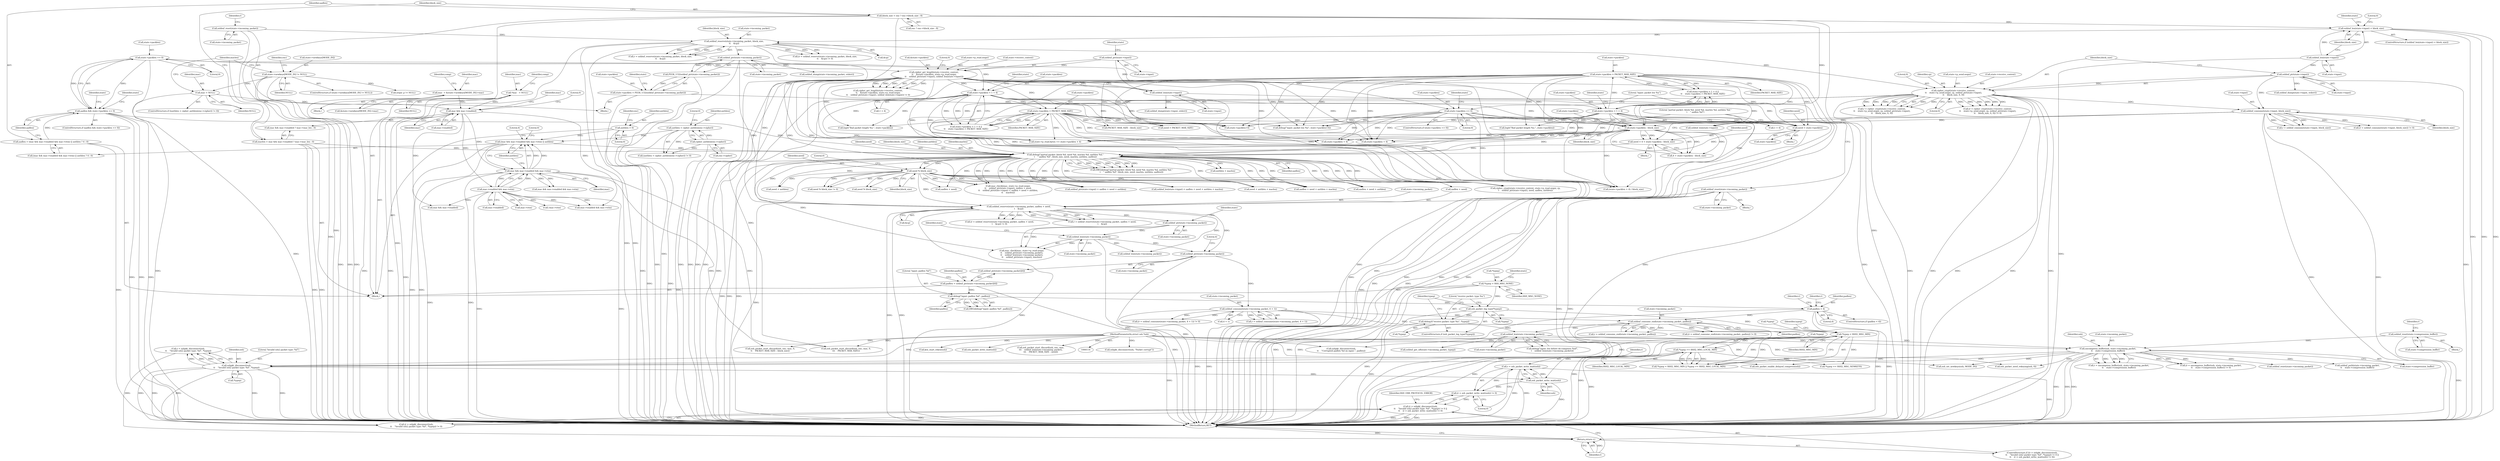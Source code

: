 digraph "0_mindrot_28652bca29046f62c7045e933e6b931de1d16737_0@API" {
"1000934" [label="(Call,r = ssh_packet_write_wait(ssh))"];
"1000936" [label="(Call,ssh_packet_write_wait(ssh))"];
"1000927" [label="(Call,sshpkt_disconnect(ssh,\n\t\t    \"Invalid ssh2 packet type: %d\", *typep))"];
"1000858" [label="(Call,uncompress_buffer(ssh, state->incoming_packet,\n\t\t    state->compression_buffer))"];
"1000115" [label="(MethodParameterIn,struct ssh *ssh)"];
"1000839" [label="(Call,sshbuf_len(state->incoming_packet))"];
"1000829" [label="(Call,sshbuf_consume_end(state->incoming_packet, padlen))"];
"1000818" [label="(Call,sshbuf_consume(state->incoming_packet, 4 + 1))"];
"1000779" [label="(Call,sshbuf_ptr(state->incoming_packet))"];
"1000578" [label="(Call,sshbuf_reserve(state->incoming_packet, aadlen + need,\n\t    &cp))"];
"1000386" [label="(Call,sshbuf_ptr(state->incoming_packet))"];
"1000349" [label="(Call,sshbuf_reserve(state->incoming_packet, block_size,\n\t\t    &cp))"];
"1000341" [label="(Call,sshbuf_reset(state->incoming_packet))"];
"1000333" [label="(Call,sshbuf_len(state->input) < block_size)"];
"1000334" [label="(Call,sshbuf_len(state->input))"];
"1000224" [label="(Call,block_size = enc ? enc->block_size : 8)"];
"1000320" [label="(Call,sshbuf_reset(state->incoming_packet))"];
"1000472" [label="(Call,debug(\"partial packet: block %d, need %d, maclen %d, authlen %d,\"\n\t    \" aadlen %d\", block_size, need, maclen, authlen, aadlen))"];
"1000437" [label="(Call,sshbuf_consume(state->input, block_size))"];
"1000372" [label="(Call,sshbuf_ptr(state->input))"];
"1000362" [label="(Call,cipher_crypt(state->receive_context,\n\t\t    state->p_send.seqnr, cp, sshbuf_ptr(state->input),\n\t\t    block_size, 0, 0))"];
"1000466" [label="(Call,state->packlen - block_size)"];
"1000259" [label="(Call,cipher_get_length(state->receive_context,\n\t\t    &state->packlen, state->p_read.seqnr,\n\t\t    sshbuf_ptr(state->input), sshbuf_len(state->input)))"];
"1000251" [label="(Call,state->packlen == 0)"];
"1000272" [label="(Call,sshbuf_ptr(state->input))"];
"1000276" [label="(Call,sshbuf_len(state->input))"];
"1000285" [label="(Call,state->packlen < 1 + 4)"];
"1000292" [label="(Call,state->packlen > PACKET_MAX_SIZE)"];
"1000392" [label="(Call,state->packlen < 1 + 4)"];
"1000381" [label="(Call,state->packlen = PEEK_U32(sshbuf_ptr(state->incoming_packet)))"];
"1000385" [label="(Call,PEEK_U32(sshbuf_ptr(state->incoming_packet)))"];
"1000399" [label="(Call,state->packlen > PACKET_MAX_SIZE)"];
"1000326" [label="(Call,state->packlen == 0)"];
"1000462" [label="(Call,need = 4 + state->packlen - block_size)"];
"1000455" [label="(Call,need = state->packlen)"];
"1000212" [label="(Call,maclen = mac && mac->enabled ? mac->mac_len : 0)"];
"1000235" [label="(Call,(mac && mac->enabled && mac->etm) || authlen)"];
"1000236" [label="(Call,mac && mac->enabled && mac->etm)"];
"1000215" [label="(Call,mac && mac->enabled)"];
"1000209" [label="(Call,mac = NULL)"];
"1000162" [label="(Call,state->newkeys[MODE_IN] != NULL)"];
"1000143" [label="(Call,*mac   = NULL)"];
"1000180" [label="(Call,mac  = &state->newkeys[MODE_IN]->mac)"];
"1000238" [label="(Call,mac->enabled && mac->etm)"];
"1000202" [label="(Call,authlen = cipher_authlen(enc->cipher))"];
"1000204" [label="(Call,cipher_authlen(enc->cipher))"];
"1000134" [label="(Call,authlen = 0)"];
"1000249" [label="(Call,aadlen && state->packlen == 0)"];
"1000232" [label="(Call,aadlen = (mac && mac->enabled && mac->etm) || authlen ? 4 : 0)"];
"1000481" [label="(Call,need % block_size)"];
"1000654" [label="(Call,sshbuf_len(state->incoming_packet))"];
"1000650" [label="(Call,sshbuf_ptr(state->incoming_packet))"];
"1000789" [label="(Call,padlen < 4)"];
"1000785" [label="(Call,debug(\"input: padlen %d\", padlen))"];
"1000776" [label="(Call,padlen = sshbuf_ptr(state->incoming_packet)[4])"];
"1000850" [label="(Call,sshbuf_reset(state->compression_buffer))"];
"1000917" [label="(Call,*typep >= SSH2_MSG_LOCAL_MIN)"];
"1000913" [label="(Call,*typep < SSH2_MSG_MIN)"];
"1000904" [label="(Call,ssh_packet_log_type(*typep))"];
"1000151" [label="(Call,*typep = SSH_MSG_NONE)"];
"1000907" [label="(Call,debug3(\"receive packet: type %u\", *typep))"];
"1000933" [label="(Call,(r = ssh_packet_write_wait(ssh)) != 0)"];
"1000923" [label="(Call,(r = sshpkt_disconnect(ssh,\n\t\t    \"Invalid ssh2 packet type: %d\", *typep)) != 0 ||\n\t\t    (r = ssh_packet_write_wait(ssh)) != 0)"];
"1000939" [label="(Return,return r;)"];
"1000830" [label="(Call,state->incoming_packet)"];
"1000334" [label="(Call,sshbuf_len(state->input))"];
"1000441" [label="(Identifier,block_size)"];
"1000923" [label="(Call,(r = sshpkt_disconnect(ssh,\n\t\t    \"Invalid ssh2 packet type: %d\", *typep)) != 0 ||\n\t\t    (r = ssh_packet_write_wait(ssh)) != 0)"];
"1000457" [label="(Call,state->packlen)"];
"1000904" [label="(Call,ssh_packet_log_type(*typep))"];
"1000660" [label="(Identifier,state)"];
"1000913" [label="(Call,*typep < SSH2_MSG_MIN)"];
"1000481" [label="(Call,need % block_size)"];
"1000858" [label="(Call,uncompress_buffer(ssh, state->incoming_packet,\n\t\t    state->compression_buffer))"];
"1000211" [label="(Identifier,NULL)"];
"1000246" [label="(Literal,4)"];
"1000336" [label="(Identifier,state)"];
"1000251" [label="(Call,state->packlen == 0)"];
"1000484" [label="(Literal,0)"];
"1000454" [label="(Block,)"];
"1000856" [label="(Call,r = uncompress_buffer(ssh, state->incoming_packet,\n\t\t    state->compression_buffer))"];
"1000585" [label="(Call,&cp)"];
"1000293" [label="(Call,state->packlen)"];
"1000202" [label="(Call,authlen = cipher_authlen(enc->cipher))"];
"1000466" [label="(Call,state->packlen - block_size)"];
"1000325" [label="(ControlStructure,if (state->packlen == 0))"];
"1000216" [label="(Identifier,mac)"];
"1000208" [label="(Literal,0)"];
"1000298" [label="(Call,sshbuf_dump(state->input, stderr))"];
"1000392" [label="(Call,state->packlen < 1 + 4)"];
"1000837" [label="(Call,debug(\"input: len before de-compress %zd\",\n\t    sshbuf_len(state->incoming_packet)))"];
"1000939" [label="(Return,return r;)"];
"1000333" [label="(Call,sshbuf_len(state->input) < block_size)"];
"1000578" [label="(Call,sshbuf_reserve(state->incoming_packet, aadlen + need,\n\t    &cp))"];
"1000224" [label="(Call,block_size = enc ? enc->block_size : 8)"];
"1000263" [label="(Call,&state->packlen)"];
"1000201" [label="(Call,(authlen = cipher_authlen(enc->cipher)) != 0)"];
"1000970" [label="(Call,ssh_packet_enable_delayed_compress(ssh))"];
"1000435" [label="(Call,r = sshbuf_consume(state->input, block_size))"];
"1000427" [label="(Call,ssh_packet_start_discard(ssh, enc, mac, 0,\n\t\t\t    PACKET_MAX_SIZE))"];
"1000134" [label="(Call,authlen = 0)"];
"1000210" [label="(Identifier,mac)"];
"1000758" [label="(Call,(state->packlen + 4) / block_size)"];
"1000296" [label="(Identifier,PACKET_MAX_SIZE)"];
"1000371" [label="(Identifier,cp)"];
"1000934" [label="(Call,r = ssh_packet_write_wait(ssh))"];
"1000289" [label="(Call,1 + 4)"];
"1000346" [label="(Call,(r = sshbuf_reserve(state->incoming_packet, block_size,\n\t\t    &cp)) != 0)"];
"1000378" [label="(Literal,0)"];
"1000582" [label="(Call,aadlen + need)"];
"1000284" [label="(Call,state->packlen < 1 + 4 ||\n\t\t    state->packlen > PACKET_MAX_SIZE)"];
"1000797" [label="(Identifier,r)"];
"1001011" [label="(MethodReturn,RET)"];
"1000992" [label="(Call,ssh_packet_need_rekeying(ssh, 0))"];
"1000575" [label="(Call,(r = sshbuf_reserve(state->incoming_packet, aadlen + need,\n\t    &cp)) != 0)"];
"1000209" [label="(Call,mac = NULL)"];
"1000786" [label="(Literal,\"input: padlen %d\")"];
"1000776" [label="(Call,padlen = sshbuf_ptr(state->incoming_packet)[4])"];
"1000332" [label="(ControlStructure,if (sshbuf_len(state->input) < block_size))"];
"1000272" [label="(Call,sshbuf_ptr(state->input))"];
"1000551" [label="(Call,aadlen + need)"];
"1000777" [label="(Identifier,padlen)"];
"1000393" [label="(Call,state->packlen)"];
"1000225" [label="(Identifier,block_size)"];
"1000840" [label="(Call,state->incoming_packet)"];
"1000285" [label="(Call,state->packlen < 1 + 4)"];
"1000331" [label="(Block,)"];
"1000936" [label="(Call,ssh_packet_write_wait(ssh))"];
"1000342" [label="(Call,state->incoming_packet)"];
"1000343" [label="(Identifier,state)"];
"1000483" [label="(Identifier,block_size)"];
"1000338" [label="(Identifier,block_size)"];
"1000250" [label="(Identifier,aadlen)"];
"1000787" [label="(Identifier,padlen)"];
"1000948" [label="(Call,*typep == SSH2_MSG_NEWKEYS)"];
"1000643" [label="(Call,mac_check(mac, state->p_read.seqnr,\n\t\t    sshbuf_ptr(state->incoming_packet),\n\t\t    sshbuf_len(state->incoming_packet),\n\t\t    sshbuf_ptr(state->input), maclen))"];
"1000148" [label="(Identifier,comp)"];
"1000791" [label="(Literal,4)"];
"1000855" [label="(Call,(r = uncompress_buffer(ssh, state->incoming_packet,\n\t\t    state->compression_buffer)) != 0)"];
"1000154" [label="(Identifier,SSH_MSG_NONE)"];
"1000912" [label="(Call,*typep < SSH2_MSG_MIN || *typep >= SSH2_MSG_LOCAL_MIN)"];
"1000151" [label="(Call,*typep = SSH_MSG_NONE)"];
"1000788" [label="(ControlStructure,if (padlen < 4))"];
"1000118" [label="(Block,)"];
"1000925" [label="(Call,r = sshpkt_disconnect(ssh,\n\t\t    \"Invalid ssh2 packet type: %d\", *typep))"];
"1000790" [label="(Identifier,padlen)"];
"1000784" [label="(Call,DBG(debug(\"input: padlen %d\", padlen)))"];
"1000851" [label="(Call,state->compression_buffer)"];
"1000559" [label="(Call,aadlen + need + authlen)"];
"1000381" [label="(Call,state->packlen = PEEK_U32(sshbuf_ptr(state->incoming_packet)))"];
"1000169" [label="(Block,)"];
"1000294" [label="(Identifier,state)"];
"1000387" [label="(Call,state->incoming_packet)"];
"1000477" [label="(Identifier,authlen)"];
"1000235" [label="(Call,(mac && mac->enabled && mac->etm) || authlen)"];
"1000212" [label="(Call,maclen = mac && mac->enabled ? mac->mac_len : 0)"];
"1000554" [label="(Call,sshbuf_ptr(state->input) + aadlen + need + authlen)"];
"1000467" [label="(Call,state->packlen)"];
"1000928" [label="(Identifier,ssh)"];
"1000366" [label="(Call,state->p_send.seqnr)"];
"1000394" [label="(Identifier,state)"];
"1000401" [label="(Identifier,state)"];
"1000312" [label="(Call,sshpkt_disconnect(ssh, \"Packet corrupt\"))"];
"1000827" [label="(Call,r = sshbuf_consume_end(state->incoming_packet, padlen))"];
"1000115" [label="(MethodParameterIn,struct ssh *ssh)"];
"1000276" [label="(Call,sshbuf_len(state->input))"];
"1000480" [label="(Call,need % block_size != 0)"];
"1000818" [label="(Call,sshbuf_consume(state->incoming_packet, 4 + 1))"];
"1000226" [label="(Call,enc ? enc->block_size : 8)"];
"1000280" [label="(Literal,0)"];
"1000471" [label="(Call,DBG(debug(\"partial packet: block %d, need %d, maclen %d, authlen %d,\"\n\t    \" aadlen %d\", block_size, need, maclen, authlen, aadlen)))"];
"1000778" [label="(Call,sshbuf_ptr(state->incoming_packet)[4])"];
"1000499" [label="(Call,PACKET_MAX_SIZE - block_size)"];
"1000382" [label="(Call,state->packlen)"];
"1000354" [label="(Call,&cp)"];
"1000528" [label="(Call,mac->enabled && mac->etm)"];
"1000248" [label="(ControlStructure,if (aadlen && state->packlen == 0))"];
"1000136" [label="(Literal,0)"];
"1000839" [label="(Call,sshbuf_len(state->incoming_packet))"];
"1000376" [label="(Identifier,block_size)"];
"1000472" [label="(Call,debug(\"partial packet: block %d, need %d, maclen %d, authlen %d,\"\n\t    \" aadlen %d\", block_size, need, maclen, authlen, aadlen))"];
"1000416" [label="(Call,sshbuf_dump(state->incoming_packet, stderr))"];
"1000868" [label="(Call,sshbuf_reset(state->incoming_packet))"];
"1000259" [label="(Call,cipher_get_length(state->receive_context,\n\t\t    &state->packlen, state->p_read.seqnr,\n\t\t    sshbuf_ptr(state->input), sshbuf_len(state->input)))"];
"1000673" [label="(Call,need > PACKET_MAX_SIZE)"];
"1000205" [label="(Call,enc->cipher)"];
"1000942" [label="(Identifier,SSH_ERR_PROTOCOL_ERROR)"];
"1000850" [label="(Call,sshbuf_reset(state->compression_buffer))"];
"1000476" [label="(Identifier,maclen)"];
"1000445" [label="(Call,debug(\"input: packet len %u\", state->packlen+4))"];
"1000353" [label="(Identifier,block_size)"];
"1000214" [label="(Call,mac && mac->enabled ? mac->mac_len : 0)"];
"1000464" [label="(Call,4 + state->packlen - block_size)"];
"1000335" [label="(Call,state->input)"];
"1000385" [label="(Call,PEEK_U32(sshbuf_ptr(state->incoming_packet)))"];
"1000350" [label="(Call,state->incoming_packet)"];
"1000826" [label="(Call,(r = sshbuf_consume_end(state->incoming_packet, padlen)) != 0)"];
"1000267" [label="(Call,state->p_read.seqnr)"];
"1000255" [label="(Literal,0)"];
"1000217" [label="(Call,mac->enabled)"];
"1000232" [label="(Call,aadlen = (mac && mac->enabled && mac->etm) || authlen ? 4 : 0)"];
"1000512" [label="(Call,authlen + maclen)"];
"1000494" [label="(Call,ssh_packet_start_discard(ssh, enc, mac, 0,\n\t\t    PACKET_MAX_SIZE - block_size))"];
"1001003" [label="(Call,kex_start_rekex(ssh))"];
"1000473" [label="(Literal,\"partial packet: block %d, need %d, maclen %d, authlen %d,\"\n\t    \" aadlen %d\")"];
"1000463" [label="(Identifier,need)"];
"1000526" [label="(Call,mac && mac->enabled && mac->etm)"];
"1000656" [label="(Identifier,state)"];
"1000918" [label="(Call,*typep)"];
"1000816" [label="(Call,r = sshbuf_consume(state->incoming_packet, 4 + 1))"];
"1000683" [label="(Call,sshbuf_len(state->incoming_packet))"];
"1000286" [label="(Call,state->packlen)"];
"1000905" [label="(Call,*typep)"];
"1000320" [label="(Call,sshbuf_reset(state->incoming_packet))"];
"1000876" [label="(Call,sshbuf_putb(state->incoming_packet,\n\t\t    state->compression_buffer))"];
"1000860" [label="(Call,state->incoming_packet)"];
"1000815" [label="(Call,(r = sshbuf_consume(state->incoming_packet, 4 + 1)) != 0)"];
"1000162" [label="(Call,state->newkeys[MODE_IN] != NULL)"];
"1000935" [label="(Identifier,r)"];
"1000759" [label="(Call,state->packlen + 4)"];
"1000328" [label="(Identifier,state)"];
"1000363" [label="(Call,state->receive_context)"];
"1000504" [label="(Call,sshbuf_len(state->input))"];
"1000273" [label="(Call,state->input)"];
"1000938" [label="(Literal,0)"];
"1000434" [label="(Call,(r = sshbuf_consume(state->input, block_size)) != 0)"];
"1000326" [label="(Call,state->packlen == 0)"];
"1000171" [label="(Identifier,enc)"];
"1000540" [label="(Call,mac_check(mac, state->p_read.seqnr,\n\t\t    sshbuf_ptr(state->input), aadlen + need,\n\t\t    sshbuf_ptr(state->input) + aadlen + need + authlen,\n\t\t    maclen))"];
"1000576" [label="(Call,r = sshbuf_reserve(state->incoming_packet, aadlen + need,\n\t    &cp))"];
"1000247" [label="(Literal,0)"];
"1000144" [label="(Identifier,mac)"];
"1000303" [label="(Call,logit(\"Bad packet length %u.\", state->packlen))"];
"1000237" [label="(Identifier,mac)"];
"1000446" [label="(Literal,\"input: packet len %u\")"];
"1000503" [label="(Call,sshbuf_len(state->input) < aadlen + need + authlen + maclen)"];
"1000292" [label="(Call,state->packlen > PACKET_MAX_SIZE)"];
"1000260" [label="(Call,state->receive_context)"];
"1000930" [label="(Call,*typep)"];
"1000907" [label="(Call,debug3(\"receive packet: type %u\", *typep))"];
"1000215" [label="(Call,mac && mac->enabled)"];
"1000252" [label="(Call,state->packlen)"];
"1000242" [label="(Call,mac->etm)"];
"1000470" [label="(Identifier,block_size)"];
"1000456" [label="(Identifier,need)"];
"1000168" [label="(Identifier,NULL)"];
"1000937" [label="(Identifier,ssh)"];
"1000475" [label="(Identifier,need)"];
"1000340" [label="(Literal,0)"];
"1000474" [label="(Identifier,block_size)"];
"1000373" [label="(Call,state->input)"];
"1000277" [label="(Call,state->input)"];
"1000191" [label="(Identifier,comp)"];
"1000372" [label="(Call,sshbuf_ptr(state->input))"];
"1000327" [label="(Call,state->packlen)"];
"1000817" [label="(Identifier,r)"];
"1000152" [label="(Call,*typep)"];
"1000628" [label="(Call,mac && mac->enabled)"];
"1000929" [label="(Literal,\"Invalid ssh2 packet type: %d\")"];
"1000348" [label="(Identifier,r)"];
"1000822" [label="(Call,4 + 1)"];
"1000654" [label="(Call,sshbuf_len(state->incoming_packet))"];
"1000833" [label="(Identifier,padlen)"];
"1000765" [label="(Call,state->p_read.bytes += state->packlen + 4)"];
"1000650" [label="(Call,sshbuf_ptr(state->incoming_packet))"];
"1000377" [label="(Literal,0)"];
"1000396" [label="(Call,1 + 4)"];
"1000561" [label="(Call,need + authlen)"];
"1000360" [label="(Call,r = cipher_crypt(state->receive_context,\n\t\t    state->p_send.seqnr, cp, sshbuf_ptr(state->input),\n\t\t    block_size, 0, 0))"];
"1000239" [label="(Call,mac->enabled)"];
"1000140" [label="(Identifier,enc)"];
"1000651" [label="(Call,state->incoming_packet)"];
"1000221" [label="(Identifier,mac)"];
"1000347" [label="(Call,r = sshbuf_reserve(state->incoming_packet, block_size,\n\t\t    &cp))"];
"1000145" [label="(Identifier,NULL)"];
"1000914" [label="(Call,*typep)"];
"1000362" [label="(Call,cipher_crypt(state->receive_context,\n\t\t    state->p_send.seqnr, cp, sshbuf_ptr(state->input),\n\t\t    block_size, 0, 0))"];
"1000403" [label="(Identifier,PACKET_MAX_SIZE)"];
"1000859" [label="(Identifier,ssh)"];
"1000341" [label="(Call,sshbuf_reset(state->incoming_packet))"];
"1000386" [label="(Call,sshbuf_ptr(state->incoming_packet))"];
"1000213" [label="(Identifier,maclen)"];
"1000321" [label="(Call,state->incoming_packet)"];
"1000924" [label="(Call,(r = sshpkt_disconnect(ssh,\n\t\t    \"Invalid ssh2 packet type: %d\", *typep)) != 0)"];
"1000478" [label="(Identifier,aadlen)"];
"1000933" [label="(Call,(r = ssh_packet_write_wait(ssh)) != 0)"];
"1000438" [label="(Call,state->input)"];
"1000359" [label="(Call,(r = cipher_crypt(state->receive_context,\n\t\t    state->p_send.seqnr, cp, sshbuf_ptr(state->input),\n\t\t    block_size, 0, 0)) != 0)"];
"1000200" [label="(ControlStructure,if ((authlen = cipher_authlen(enc->cipher)) != 0))"];
"1000161" [label="(ControlStructure,if (state->newkeys[MODE_IN] != NULL))"];
"1000510" [label="(Call,need + authlen + maclen)"];
"1000482" [label="(Identifier,need)"];
"1000163" [label="(Call,state->newkeys[MODE_IN])"];
"1000789" [label="(Call,padlen < 4)"];
"1000849" [label="(Block,)"];
"1000245" [label="(Identifier,authlen)"];
"1000447" [label="(Call,state->packlen+4)"];
"1000455" [label="(Call,need = state->packlen)"];
"1000863" [label="(Call,state->compression_buffer)"];
"1000636" [label="(Call,!mac->etm)"];
"1000204" [label="(Call,cipher_authlen(enc->cipher))"];
"1000915" [label="(Identifier,typep)"];
"1000349" [label="(Call,sshbuf_reserve(state->incoming_packet, block_size,\n\t\t    &cp))"];
"1000408" [label="(Call,sshbuf_dump(state->input, stderr))"];
"1000919" [label="(Identifier,typep)"];
"1000916" [label="(Identifier,SSH2_MSG_MIN)"];
"1000462" [label="(Call,need = 4 + state->packlen - block_size)"];
"1000400" [label="(Call,state->packlen)"];
"1000203" [label="(Identifier,authlen)"];
"1000437" [label="(Call,sshbuf_consume(state->input, block_size))"];
"1000829" [label="(Call,sshbuf_consume_end(state->incoming_packet, padlen))"];
"1000258" [label="(Call,cipher_get_length(state->receive_context,\n\t\t    &state->packlen, state->p_read.seqnr,\n\t\t    sshbuf_ptr(state->input), sshbuf_len(state->input)) != 0)"];
"1000712" [label="(Call,seqnr_p != NULL)"];
"1000940" [label="(Identifier,r)"];
"1000780" [label="(Call,state->incoming_packet)"];
"1000461" [label="(Block,)"];
"1000143" [label="(Call,*mac   = NULL)"];
"1000798" [label="(Call,sshpkt_disconnect(ssh,\n\t\t    \"Corrupted padlen %d on input.\", padlen))"];
"1000256" [label="(Block,)"];
"1000399" [label="(Call,state->packlen > PACKET_MAX_SIZE)"];
"1000180" [label="(Call,mac  = &state->newkeys[MODE_IN]->mac)"];
"1000917" [label="(Call,*typep >= SSH2_MSG_LOCAL_MIN)"];
"1000157" [label="(Identifier,state)"];
"1000785" [label="(Call,debug(\"input: padlen %d\", padlen))"];
"1000593" [label="(Call,cipher_crypt(state->receive_context, state->p_read.seqnr, cp,\n\t    sshbuf_ptr(state->input), need, aadlen, authlen))"];
"1000806" [label="(Call,ssh_packet_write_wait(ssh))"];
"1000819" [label="(Call,state->incoming_packet)"];
"1000655" [label="(Call,state->incoming_packet)"];
"1000771" [label="(Call,state->packlen + 4)"];
"1000779" [label="(Call,sshbuf_ptr(state->incoming_packet))"];
"1000236" [label="(Call,mac && mac->enabled && mac->etm)"];
"1000181" [label="(Identifier,mac)"];
"1000579" [label="(Call,state->incoming_packet)"];
"1000233" [label="(Identifier,aadlen)"];
"1000135" [label="(Identifier,authlen)"];
"1000908" [label="(Literal,\"receive packet: type %u\")"];
"1000391" [label="(Call,state->packlen < 1 + 4 ||\n\t\t    state->packlen > PACKET_MAX_SIZE)"];
"1000920" [label="(Identifier,SSH2_MSG_LOCAL_MIN)"];
"1000490" [label="(Call,need % block_size)"];
"1000922" [label="(ControlStructure,if ((r = sshpkt_disconnect(ssh,\n\t\t    \"Invalid ssh2 packet type: %d\", *typep)) != 0 ||\n\t\t    (r = ssh_packet_write_wait(ssh)) != 0))"];
"1000421" [label="(Call,logit(\"Bad packet length %u.\", state->packlen))"];
"1000783" [label="(Literal,4)"];
"1000223" [label="(Literal,0)"];
"1000909" [label="(Call,*typep)"];
"1000927" [label="(Call,sshpkt_disconnect(ssh,\n\t\t    \"Invalid ssh2 packet type: %d\", *typep))"];
"1000330" [label="(Literal,0)"];
"1000903" [label="(ControlStructure,if (ssh_packet_log_type(*typep)))"];
"1000954" [label="(Call,ssh_set_newkeys(ssh, MODE_IN))"];
"1000278" [label="(Identifier,state)"];
"1000238" [label="(Call,mac->enabled && mac->etm)"];
"1000261" [label="(Identifier,state)"];
"1000896" [label="(Call,sshbuf_get_u8(state->incoming_packet, typep))"];
"1000234" [label="(Call,(mac && mac->enabled && mac->etm) || authlen ? 4 : 0)"];
"1000182" [label="(Call,&state->newkeys[MODE_IN]->mac)"];
"1000857" [label="(Identifier,r)"];
"1000508" [label="(Call,aadlen + need + authlen + maclen)"];
"1000249" [label="(Call,aadlen && state->packlen == 0)"];
"1000679" [label="(Call,ssh_packet_start_discard(ssh, enc, mac,\n\t\t\t    sshbuf_len(state->incoming_packet),\n\t\t\t    PACKET_MAX_SIZE - need))"];
"1000934" -> "1000933"  [label="AST: "];
"1000934" -> "1000936"  [label="CFG: "];
"1000935" -> "1000934"  [label="AST: "];
"1000936" -> "1000934"  [label="AST: "];
"1000938" -> "1000934"  [label="CFG: "];
"1000934" -> "1001011"  [label="DDG: "];
"1000934" -> "1001011"  [label="DDG: "];
"1000934" -> "1000933"  [label="DDG: "];
"1000936" -> "1000934"  [label="DDG: "];
"1000934" -> "1000939"  [label="DDG: "];
"1000936" -> "1000937"  [label="CFG: "];
"1000937" -> "1000936"  [label="AST: "];
"1000936" -> "1001011"  [label="DDG: "];
"1000936" -> "1000933"  [label="DDG: "];
"1000927" -> "1000936"  [label="DDG: "];
"1000115" -> "1000936"  [label="DDG: "];
"1000927" -> "1000925"  [label="AST: "];
"1000927" -> "1000930"  [label="CFG: "];
"1000928" -> "1000927"  [label="AST: "];
"1000929" -> "1000927"  [label="AST: "];
"1000930" -> "1000927"  [label="AST: "];
"1000925" -> "1000927"  [label="CFG: "];
"1000927" -> "1001011"  [label="DDG: "];
"1000927" -> "1001011"  [label="DDG: "];
"1000927" -> "1000924"  [label="DDG: "];
"1000927" -> "1000924"  [label="DDG: "];
"1000927" -> "1000924"  [label="DDG: "];
"1000927" -> "1000925"  [label="DDG: "];
"1000927" -> "1000925"  [label="DDG: "];
"1000927" -> "1000925"  [label="DDG: "];
"1000858" -> "1000927"  [label="DDG: "];
"1000115" -> "1000927"  [label="DDG: "];
"1000917" -> "1000927"  [label="DDG: "];
"1000913" -> "1000927"  [label="DDG: "];
"1000858" -> "1000856"  [label="AST: "];
"1000858" -> "1000863"  [label="CFG: "];
"1000859" -> "1000858"  [label="AST: "];
"1000860" -> "1000858"  [label="AST: "];
"1000863" -> "1000858"  [label="AST: "];
"1000856" -> "1000858"  [label="CFG: "];
"1000858" -> "1001011"  [label="DDG: "];
"1000858" -> "1001011"  [label="DDG: "];
"1000858" -> "1001011"  [label="DDG: "];
"1000858" -> "1000855"  [label="DDG: "];
"1000858" -> "1000855"  [label="DDG: "];
"1000858" -> "1000855"  [label="DDG: "];
"1000858" -> "1000856"  [label="DDG: "];
"1000858" -> "1000856"  [label="DDG: "];
"1000858" -> "1000856"  [label="DDG: "];
"1000115" -> "1000858"  [label="DDG: "];
"1000839" -> "1000858"  [label="DDG: "];
"1000850" -> "1000858"  [label="DDG: "];
"1000858" -> "1000868"  [label="DDG: "];
"1000858" -> "1000876"  [label="DDG: "];
"1000858" -> "1000954"  [label="DDG: "];
"1000858" -> "1000970"  [label="DDG: "];
"1000858" -> "1000992"  [label="DDG: "];
"1000115" -> "1000114"  [label="AST: "];
"1000115" -> "1001011"  [label="DDG: "];
"1000115" -> "1000312"  [label="DDG: "];
"1000115" -> "1000427"  [label="DDG: "];
"1000115" -> "1000494"  [label="DDG: "];
"1000115" -> "1000679"  [label="DDG: "];
"1000115" -> "1000798"  [label="DDG: "];
"1000115" -> "1000806"  [label="DDG: "];
"1000115" -> "1000954"  [label="DDG: "];
"1000115" -> "1000970"  [label="DDG: "];
"1000115" -> "1000992"  [label="DDG: "];
"1000115" -> "1001003"  [label="DDG: "];
"1000839" -> "1000837"  [label="AST: "];
"1000839" -> "1000840"  [label="CFG: "];
"1000840" -> "1000839"  [label="AST: "];
"1000837" -> "1000839"  [label="CFG: "];
"1000839" -> "1000837"  [label="DDG: "];
"1000829" -> "1000839"  [label="DDG: "];
"1000818" -> "1000839"  [label="DDG: "];
"1000839" -> "1000896"  [label="DDG: "];
"1000829" -> "1000827"  [label="AST: "];
"1000829" -> "1000833"  [label="CFG: "];
"1000830" -> "1000829"  [label="AST: "];
"1000833" -> "1000829"  [label="AST: "];
"1000827" -> "1000829"  [label="CFG: "];
"1000829" -> "1001011"  [label="DDG: "];
"1000829" -> "1001011"  [label="DDG: "];
"1000829" -> "1000826"  [label="DDG: "];
"1000829" -> "1000826"  [label="DDG: "];
"1000829" -> "1000827"  [label="DDG: "];
"1000829" -> "1000827"  [label="DDG: "];
"1000818" -> "1000829"  [label="DDG: "];
"1000789" -> "1000829"  [label="DDG: "];
"1000818" -> "1000816"  [label="AST: "];
"1000818" -> "1000822"  [label="CFG: "];
"1000819" -> "1000818"  [label="AST: "];
"1000822" -> "1000818"  [label="AST: "];
"1000816" -> "1000818"  [label="CFG: "];
"1000818" -> "1001011"  [label="DDG: "];
"1000818" -> "1001011"  [label="DDG: "];
"1000818" -> "1000815"  [label="DDG: "];
"1000818" -> "1000815"  [label="DDG: "];
"1000818" -> "1000816"  [label="DDG: "];
"1000818" -> "1000816"  [label="DDG: "];
"1000779" -> "1000818"  [label="DDG: "];
"1000779" -> "1000778"  [label="AST: "];
"1000779" -> "1000780"  [label="CFG: "];
"1000780" -> "1000779"  [label="AST: "];
"1000783" -> "1000779"  [label="CFG: "];
"1000779" -> "1001011"  [label="DDG: "];
"1000578" -> "1000779"  [label="DDG: "];
"1000654" -> "1000779"  [label="DDG: "];
"1000578" -> "1000576"  [label="AST: "];
"1000578" -> "1000585"  [label="CFG: "];
"1000579" -> "1000578"  [label="AST: "];
"1000582" -> "1000578"  [label="AST: "];
"1000585" -> "1000578"  [label="AST: "];
"1000576" -> "1000578"  [label="CFG: "];
"1000578" -> "1001011"  [label="DDG: "];
"1000578" -> "1001011"  [label="DDG: "];
"1000578" -> "1001011"  [label="DDG: "];
"1000578" -> "1000575"  [label="DDG: "];
"1000578" -> "1000575"  [label="DDG: "];
"1000578" -> "1000575"  [label="DDG: "];
"1000578" -> "1000576"  [label="DDG: "];
"1000578" -> "1000576"  [label="DDG: "];
"1000578" -> "1000576"  [label="DDG: "];
"1000386" -> "1000578"  [label="DDG: "];
"1000320" -> "1000578"  [label="DDG: "];
"1000472" -> "1000578"  [label="DDG: "];
"1000481" -> "1000578"  [label="DDG: "];
"1000349" -> "1000578"  [label="DDG: "];
"1000578" -> "1000650"  [label="DDG: "];
"1000578" -> "1000683"  [label="DDG: "];
"1000386" -> "1000385"  [label="AST: "];
"1000386" -> "1000387"  [label="CFG: "];
"1000387" -> "1000386"  [label="AST: "];
"1000385" -> "1000386"  [label="CFG: "];
"1000386" -> "1001011"  [label="DDG: "];
"1000386" -> "1000385"  [label="DDG: "];
"1000349" -> "1000386"  [label="DDG: "];
"1000386" -> "1000416"  [label="DDG: "];
"1000349" -> "1000347"  [label="AST: "];
"1000349" -> "1000354"  [label="CFG: "];
"1000350" -> "1000349"  [label="AST: "];
"1000353" -> "1000349"  [label="AST: "];
"1000354" -> "1000349"  [label="AST: "];
"1000347" -> "1000349"  [label="CFG: "];
"1000349" -> "1001011"  [label="DDG: "];
"1000349" -> "1001011"  [label="DDG: "];
"1000349" -> "1001011"  [label="DDG: "];
"1000349" -> "1000346"  [label="DDG: "];
"1000349" -> "1000346"  [label="DDG: "];
"1000349" -> "1000346"  [label="DDG: "];
"1000349" -> "1000347"  [label="DDG: "];
"1000349" -> "1000347"  [label="DDG: "];
"1000349" -> "1000347"  [label="DDG: "];
"1000341" -> "1000349"  [label="DDG: "];
"1000333" -> "1000349"  [label="DDG: "];
"1000349" -> "1000362"  [label="DDG: "];
"1000341" -> "1000331"  [label="AST: "];
"1000341" -> "1000342"  [label="CFG: "];
"1000342" -> "1000341"  [label="AST: "];
"1000348" -> "1000341"  [label="CFG: "];
"1000341" -> "1001011"  [label="DDG: "];
"1000333" -> "1000332"  [label="AST: "];
"1000333" -> "1000338"  [label="CFG: "];
"1000334" -> "1000333"  [label="AST: "];
"1000338" -> "1000333"  [label="AST: "];
"1000340" -> "1000333"  [label="CFG: "];
"1000343" -> "1000333"  [label="CFG: "];
"1000333" -> "1001011"  [label="DDG: "];
"1000333" -> "1001011"  [label="DDG: "];
"1000333" -> "1001011"  [label="DDG: "];
"1000334" -> "1000333"  [label="DDG: "];
"1000224" -> "1000333"  [label="DDG: "];
"1000334" -> "1000335"  [label="CFG: "];
"1000335" -> "1000334"  [label="AST: "];
"1000338" -> "1000334"  [label="CFG: "];
"1000334" -> "1001011"  [label="DDG: "];
"1000334" -> "1000372"  [label="DDG: "];
"1000224" -> "1000118"  [label="AST: "];
"1000224" -> "1000226"  [label="CFG: "];
"1000225" -> "1000224"  [label="AST: "];
"1000226" -> "1000224"  [label="AST: "];
"1000233" -> "1000224"  [label="CFG: "];
"1000224" -> "1001011"  [label="DDG: "];
"1000224" -> "1001011"  [label="DDG: "];
"1000224" -> "1000466"  [label="DDG: "];
"1000224" -> "1000472"  [label="DDG: "];
"1000320" -> "1000256"  [label="AST: "];
"1000320" -> "1000321"  [label="CFG: "];
"1000321" -> "1000320"  [label="AST: "];
"1000446" -> "1000320"  [label="CFG: "];
"1000320" -> "1001011"  [label="DDG: "];
"1000320" -> "1001011"  [label="DDG: "];
"1000472" -> "1000471"  [label="AST: "];
"1000472" -> "1000478"  [label="CFG: "];
"1000473" -> "1000472"  [label="AST: "];
"1000474" -> "1000472"  [label="AST: "];
"1000475" -> "1000472"  [label="AST: "];
"1000476" -> "1000472"  [label="AST: "];
"1000477" -> "1000472"  [label="AST: "];
"1000478" -> "1000472"  [label="AST: "];
"1000471" -> "1000472"  [label="CFG: "];
"1000472" -> "1001011"  [label="DDG: "];
"1000472" -> "1001011"  [label="DDG: "];
"1000472" -> "1001011"  [label="DDG: "];
"1000472" -> "1000471"  [label="DDG: "];
"1000472" -> "1000471"  [label="DDG: "];
"1000472" -> "1000471"  [label="DDG: "];
"1000472" -> "1000471"  [label="DDG: "];
"1000472" -> "1000471"  [label="DDG: "];
"1000472" -> "1000471"  [label="DDG: "];
"1000437" -> "1000472"  [label="DDG: "];
"1000466" -> "1000472"  [label="DDG: "];
"1000462" -> "1000472"  [label="DDG: "];
"1000455" -> "1000472"  [label="DDG: "];
"1000212" -> "1000472"  [label="DDG: "];
"1000235" -> "1000472"  [label="DDG: "];
"1000249" -> "1000472"  [label="DDG: "];
"1000472" -> "1000481"  [label="DDG: "];
"1000472" -> "1000481"  [label="DDG: "];
"1000472" -> "1000503"  [label="DDG: "];
"1000472" -> "1000503"  [label="DDG: "];
"1000472" -> "1000503"  [label="DDG: "];
"1000472" -> "1000508"  [label="DDG: "];
"1000472" -> "1000508"  [label="DDG: "];
"1000472" -> "1000508"  [label="DDG: "];
"1000472" -> "1000510"  [label="DDG: "];
"1000472" -> "1000510"  [label="DDG: "];
"1000472" -> "1000512"  [label="DDG: "];
"1000472" -> "1000512"  [label="DDG: "];
"1000472" -> "1000540"  [label="DDG: "];
"1000472" -> "1000540"  [label="DDG: "];
"1000472" -> "1000540"  [label="DDG: "];
"1000472" -> "1000551"  [label="DDG: "];
"1000472" -> "1000554"  [label="DDG: "];
"1000472" -> "1000554"  [label="DDG: "];
"1000472" -> "1000559"  [label="DDG: "];
"1000472" -> "1000559"  [label="DDG: "];
"1000472" -> "1000561"  [label="DDG: "];
"1000472" -> "1000582"  [label="DDG: "];
"1000472" -> "1000593"  [label="DDG: "];
"1000472" -> "1000593"  [label="DDG: "];
"1000472" -> "1000643"  [label="DDG: "];
"1000437" -> "1000435"  [label="AST: "];
"1000437" -> "1000441"  [label="CFG: "];
"1000438" -> "1000437"  [label="AST: "];
"1000441" -> "1000437"  [label="AST: "];
"1000435" -> "1000437"  [label="CFG: "];
"1000437" -> "1001011"  [label="DDG: "];
"1000437" -> "1001011"  [label="DDG: "];
"1000437" -> "1000434"  [label="DDG: "];
"1000437" -> "1000434"  [label="DDG: "];
"1000437" -> "1000435"  [label="DDG: "];
"1000437" -> "1000435"  [label="DDG: "];
"1000372" -> "1000437"  [label="DDG: "];
"1000362" -> "1000437"  [label="DDG: "];
"1000437" -> "1000466"  [label="DDG: "];
"1000437" -> "1000504"  [label="DDG: "];
"1000372" -> "1000362"  [label="AST: "];
"1000372" -> "1000373"  [label="CFG: "];
"1000373" -> "1000372"  [label="AST: "];
"1000376" -> "1000372"  [label="CFG: "];
"1000372" -> "1001011"  [label="DDG: "];
"1000372" -> "1000362"  [label="DDG: "];
"1000372" -> "1000408"  [label="DDG: "];
"1000362" -> "1000360"  [label="AST: "];
"1000362" -> "1000378"  [label="CFG: "];
"1000363" -> "1000362"  [label="AST: "];
"1000366" -> "1000362"  [label="AST: "];
"1000371" -> "1000362"  [label="AST: "];
"1000376" -> "1000362"  [label="AST: "];
"1000377" -> "1000362"  [label="AST: "];
"1000378" -> "1000362"  [label="AST: "];
"1000360" -> "1000362"  [label="CFG: "];
"1000362" -> "1001011"  [label="DDG: "];
"1000362" -> "1001011"  [label="DDG: "];
"1000362" -> "1001011"  [label="DDG: "];
"1000362" -> "1001011"  [label="DDG: "];
"1000362" -> "1001011"  [label="DDG: "];
"1000362" -> "1000359"  [label="DDG: "];
"1000362" -> "1000359"  [label="DDG: "];
"1000362" -> "1000359"  [label="DDG: "];
"1000362" -> "1000359"  [label="DDG: "];
"1000362" -> "1000359"  [label="DDG: "];
"1000362" -> "1000359"  [label="DDG: "];
"1000362" -> "1000360"  [label="DDG: "];
"1000362" -> "1000360"  [label="DDG: "];
"1000362" -> "1000360"  [label="DDG: "];
"1000362" -> "1000360"  [label="DDG: "];
"1000362" -> "1000360"  [label="DDG: "];
"1000362" -> "1000360"  [label="DDG: "];
"1000362" -> "1000593"  [label="DDG: "];
"1000362" -> "1000593"  [label="DDG: "];
"1000466" -> "1000464"  [label="AST: "];
"1000466" -> "1000470"  [label="CFG: "];
"1000467" -> "1000466"  [label="AST: "];
"1000470" -> "1000466"  [label="AST: "];
"1000464" -> "1000466"  [label="CFG: "];
"1000466" -> "1001011"  [label="DDG: "];
"1000466" -> "1000462"  [label="DDG: "];
"1000466" -> "1000462"  [label="DDG: "];
"1000466" -> "1000464"  [label="DDG: "];
"1000466" -> "1000464"  [label="DDG: "];
"1000259" -> "1000466"  [label="DDG: "];
"1000285" -> "1000466"  [label="DDG: "];
"1000292" -> "1000466"  [label="DDG: "];
"1000392" -> "1000466"  [label="DDG: "];
"1000399" -> "1000466"  [label="DDG: "];
"1000326" -> "1000466"  [label="DDG: "];
"1000466" -> "1000758"  [label="DDG: "];
"1000466" -> "1000759"  [label="DDG: "];
"1000466" -> "1000765"  [label="DDG: "];
"1000466" -> "1000771"  [label="DDG: "];
"1000259" -> "1000258"  [label="AST: "];
"1000259" -> "1000276"  [label="CFG: "];
"1000260" -> "1000259"  [label="AST: "];
"1000263" -> "1000259"  [label="AST: "];
"1000267" -> "1000259"  [label="AST: "];
"1000272" -> "1000259"  [label="AST: "];
"1000276" -> "1000259"  [label="AST: "];
"1000280" -> "1000259"  [label="CFG: "];
"1000259" -> "1001011"  [label="DDG: "];
"1000259" -> "1001011"  [label="DDG: "];
"1000259" -> "1001011"  [label="DDG: "];
"1000259" -> "1001011"  [label="DDG: "];
"1000259" -> "1001011"  [label="DDG: "];
"1000259" -> "1000258"  [label="DDG: "];
"1000259" -> "1000258"  [label="DDG: "];
"1000259" -> "1000258"  [label="DDG: "];
"1000259" -> "1000258"  [label="DDG: "];
"1000259" -> "1000258"  [label="DDG: "];
"1000251" -> "1000259"  [label="DDG: "];
"1000272" -> "1000259"  [label="DDG: "];
"1000276" -> "1000259"  [label="DDG: "];
"1000259" -> "1000285"  [label="DDG: "];
"1000259" -> "1000292"  [label="DDG: "];
"1000259" -> "1000303"  [label="DDG: "];
"1000259" -> "1000445"  [label="DDG: "];
"1000259" -> "1000447"  [label="DDG: "];
"1000259" -> "1000455"  [label="DDG: "];
"1000259" -> "1000540"  [label="DDG: "];
"1000259" -> "1000593"  [label="DDG: "];
"1000259" -> "1000593"  [label="DDG: "];
"1000259" -> "1000758"  [label="DDG: "];
"1000259" -> "1000759"  [label="DDG: "];
"1000259" -> "1000765"  [label="DDG: "];
"1000259" -> "1000771"  [label="DDG: "];
"1000251" -> "1000249"  [label="AST: "];
"1000251" -> "1000255"  [label="CFG: "];
"1000252" -> "1000251"  [label="AST: "];
"1000255" -> "1000251"  [label="AST: "];
"1000249" -> "1000251"  [label="CFG: "];
"1000251" -> "1001011"  [label="DDG: "];
"1000251" -> "1000249"  [label="DDG: "];
"1000251" -> "1000249"  [label="DDG: "];
"1000251" -> "1000285"  [label="DDG: "];
"1000251" -> "1000326"  [label="DDG: "];
"1000272" -> "1000273"  [label="CFG: "];
"1000273" -> "1000272"  [label="AST: "];
"1000278" -> "1000272"  [label="CFG: "];
"1000272" -> "1000276"  [label="DDG: "];
"1000276" -> "1000277"  [label="CFG: "];
"1000277" -> "1000276"  [label="AST: "];
"1000276" -> "1001011"  [label="DDG: "];
"1000276" -> "1000298"  [label="DDG: "];
"1000276" -> "1000504"  [label="DDG: "];
"1000285" -> "1000284"  [label="AST: "];
"1000285" -> "1000289"  [label="CFG: "];
"1000286" -> "1000285"  [label="AST: "];
"1000289" -> "1000285"  [label="AST: "];
"1000294" -> "1000285"  [label="CFG: "];
"1000284" -> "1000285"  [label="CFG: "];
"1000285" -> "1001011"  [label="DDG: "];
"1000285" -> "1000284"  [label="DDG: "];
"1000285" -> "1000284"  [label="DDG: "];
"1000285" -> "1000292"  [label="DDG: "];
"1000285" -> "1000303"  [label="DDG: "];
"1000285" -> "1000445"  [label="DDG: "];
"1000285" -> "1000447"  [label="DDG: "];
"1000285" -> "1000455"  [label="DDG: "];
"1000285" -> "1000758"  [label="DDG: "];
"1000285" -> "1000759"  [label="DDG: "];
"1000285" -> "1000765"  [label="DDG: "];
"1000285" -> "1000771"  [label="DDG: "];
"1000292" -> "1000284"  [label="AST: "];
"1000292" -> "1000296"  [label="CFG: "];
"1000293" -> "1000292"  [label="AST: "];
"1000296" -> "1000292"  [label="AST: "];
"1000284" -> "1000292"  [label="CFG: "];
"1000292" -> "1001011"  [label="DDG: "];
"1000292" -> "1000284"  [label="DDG: "];
"1000292" -> "1000284"  [label="DDG: "];
"1000292" -> "1000303"  [label="DDG: "];
"1000292" -> "1000445"  [label="DDG: "];
"1000292" -> "1000447"  [label="DDG: "];
"1000292" -> "1000455"  [label="DDG: "];
"1000292" -> "1000499"  [label="DDG: "];
"1000292" -> "1000673"  [label="DDG: "];
"1000292" -> "1000758"  [label="DDG: "];
"1000292" -> "1000759"  [label="DDG: "];
"1000292" -> "1000765"  [label="DDG: "];
"1000292" -> "1000771"  [label="DDG: "];
"1000392" -> "1000391"  [label="AST: "];
"1000392" -> "1000396"  [label="CFG: "];
"1000393" -> "1000392"  [label="AST: "];
"1000396" -> "1000392"  [label="AST: "];
"1000401" -> "1000392"  [label="CFG: "];
"1000391" -> "1000392"  [label="CFG: "];
"1000392" -> "1001011"  [label="DDG: "];
"1000392" -> "1001011"  [label="DDG: "];
"1000392" -> "1000391"  [label="DDG: "];
"1000392" -> "1000391"  [label="DDG: "];
"1000381" -> "1000392"  [label="DDG: "];
"1000392" -> "1000399"  [label="DDG: "];
"1000392" -> "1000421"  [label="DDG: "];
"1000392" -> "1000445"  [label="DDG: "];
"1000392" -> "1000447"  [label="DDG: "];
"1000392" -> "1000455"  [label="DDG: "];
"1000392" -> "1000758"  [label="DDG: "];
"1000392" -> "1000759"  [label="DDG: "];
"1000392" -> "1000765"  [label="DDG: "];
"1000392" -> "1000771"  [label="DDG: "];
"1000381" -> "1000331"  [label="AST: "];
"1000381" -> "1000385"  [label="CFG: "];
"1000382" -> "1000381"  [label="AST: "];
"1000385" -> "1000381"  [label="AST: "];
"1000394" -> "1000381"  [label="CFG: "];
"1000381" -> "1001011"  [label="DDG: "];
"1000385" -> "1000381"  [label="DDG: "];
"1000385" -> "1001011"  [label="DDG: "];
"1000399" -> "1000391"  [label="AST: "];
"1000399" -> "1000403"  [label="CFG: "];
"1000400" -> "1000399"  [label="AST: "];
"1000403" -> "1000399"  [label="AST: "];
"1000391" -> "1000399"  [label="CFG: "];
"1000399" -> "1001011"  [label="DDG: "];
"1000399" -> "1001011"  [label="DDG: "];
"1000399" -> "1000391"  [label="DDG: "];
"1000399" -> "1000391"  [label="DDG: "];
"1000399" -> "1000421"  [label="DDG: "];
"1000399" -> "1000427"  [label="DDG: "];
"1000399" -> "1000445"  [label="DDG: "];
"1000399" -> "1000447"  [label="DDG: "];
"1000399" -> "1000455"  [label="DDG: "];
"1000399" -> "1000499"  [label="DDG: "];
"1000399" -> "1000673"  [label="DDG: "];
"1000399" -> "1000758"  [label="DDG: "];
"1000399" -> "1000759"  [label="DDG: "];
"1000399" -> "1000765"  [label="DDG: "];
"1000399" -> "1000771"  [label="DDG: "];
"1000326" -> "1000325"  [label="AST: "];
"1000326" -> "1000330"  [label="CFG: "];
"1000327" -> "1000326"  [label="AST: "];
"1000330" -> "1000326"  [label="AST: "];
"1000336" -> "1000326"  [label="CFG: "];
"1000446" -> "1000326"  [label="CFG: "];
"1000326" -> "1001011"  [label="DDG: "];
"1000326" -> "1001011"  [label="DDG: "];
"1000326" -> "1000445"  [label="DDG: "];
"1000326" -> "1000447"  [label="DDG: "];
"1000326" -> "1000455"  [label="DDG: "];
"1000326" -> "1000758"  [label="DDG: "];
"1000326" -> "1000759"  [label="DDG: "];
"1000326" -> "1000765"  [label="DDG: "];
"1000326" -> "1000771"  [label="DDG: "];
"1000462" -> "1000461"  [label="AST: "];
"1000462" -> "1000464"  [label="CFG: "];
"1000463" -> "1000462"  [label="AST: "];
"1000464" -> "1000462"  [label="AST: "];
"1000473" -> "1000462"  [label="CFG: "];
"1000462" -> "1001011"  [label="DDG: "];
"1000455" -> "1000454"  [label="AST: "];
"1000455" -> "1000457"  [label="CFG: "];
"1000456" -> "1000455"  [label="AST: "];
"1000457" -> "1000455"  [label="AST: "];
"1000473" -> "1000455"  [label="CFG: "];
"1000455" -> "1001011"  [label="DDG: "];
"1000212" -> "1000118"  [label="AST: "];
"1000212" -> "1000214"  [label="CFG: "];
"1000213" -> "1000212"  [label="AST: "];
"1000214" -> "1000212"  [label="AST: "];
"1000225" -> "1000212"  [label="CFG: "];
"1000212" -> "1001011"  [label="DDG: "];
"1000212" -> "1001011"  [label="DDG: "];
"1000235" -> "1000234"  [label="AST: "];
"1000235" -> "1000236"  [label="CFG: "];
"1000235" -> "1000245"  [label="CFG: "];
"1000236" -> "1000235"  [label="AST: "];
"1000245" -> "1000235"  [label="AST: "];
"1000246" -> "1000235"  [label="CFG: "];
"1000247" -> "1000235"  [label="CFG: "];
"1000235" -> "1001011"  [label="DDG: "];
"1000235" -> "1001011"  [label="DDG: "];
"1000236" -> "1000235"  [label="DDG: "];
"1000236" -> "1000235"  [label="DDG: "];
"1000202" -> "1000235"  [label="DDG: "];
"1000134" -> "1000235"  [label="DDG: "];
"1000236" -> "1000237"  [label="CFG: "];
"1000236" -> "1000238"  [label="CFG: "];
"1000237" -> "1000236"  [label="AST: "];
"1000238" -> "1000236"  [label="AST: "];
"1000245" -> "1000236"  [label="CFG: "];
"1000236" -> "1001011"  [label="DDG: "];
"1000236" -> "1001011"  [label="DDG: "];
"1000215" -> "1000236"  [label="DDG: "];
"1000238" -> "1000236"  [label="DDG: "];
"1000238" -> "1000236"  [label="DDG: "];
"1000236" -> "1000427"  [label="DDG: "];
"1000236" -> "1000494"  [label="DDG: "];
"1000236" -> "1000526"  [label="DDG: "];
"1000236" -> "1000526"  [label="DDG: "];
"1000215" -> "1000214"  [label="AST: "];
"1000215" -> "1000216"  [label="CFG: "];
"1000215" -> "1000217"  [label="CFG: "];
"1000216" -> "1000215"  [label="AST: "];
"1000217" -> "1000215"  [label="AST: "];
"1000221" -> "1000215"  [label="CFG: "];
"1000223" -> "1000215"  [label="CFG: "];
"1000215" -> "1001011"  [label="DDG: "];
"1000209" -> "1000215"  [label="DDG: "];
"1000143" -> "1000215"  [label="DDG: "];
"1000180" -> "1000215"  [label="DDG: "];
"1000215" -> "1000238"  [label="DDG: "];
"1000215" -> "1000528"  [label="DDG: "];
"1000215" -> "1000628"  [label="DDG: "];
"1000209" -> "1000200"  [label="AST: "];
"1000209" -> "1000211"  [label="CFG: "];
"1000210" -> "1000209"  [label="AST: "];
"1000211" -> "1000209"  [label="AST: "];
"1000213" -> "1000209"  [label="CFG: "];
"1000209" -> "1001011"  [label="DDG: "];
"1000162" -> "1000209"  [label="DDG: "];
"1000162" -> "1000161"  [label="AST: "];
"1000162" -> "1000168"  [label="CFG: "];
"1000163" -> "1000162"  [label="AST: "];
"1000168" -> "1000162"  [label="AST: "];
"1000171" -> "1000162"  [label="CFG: "];
"1000213" -> "1000162"  [label="CFG: "];
"1000162" -> "1001011"  [label="DDG: "];
"1000162" -> "1001011"  [label="DDG: "];
"1000162" -> "1001011"  [label="DDG: "];
"1000162" -> "1000712"  [label="DDG: "];
"1000143" -> "1000118"  [label="AST: "];
"1000143" -> "1000145"  [label="CFG: "];
"1000144" -> "1000143"  [label="AST: "];
"1000145" -> "1000143"  [label="AST: "];
"1000148" -> "1000143"  [label="CFG: "];
"1000143" -> "1001011"  [label="DDG: "];
"1000180" -> "1000169"  [label="AST: "];
"1000180" -> "1000182"  [label="CFG: "];
"1000181" -> "1000180"  [label="AST: "];
"1000182" -> "1000180"  [label="AST: "];
"1000191" -> "1000180"  [label="CFG: "];
"1000180" -> "1001011"  [label="DDG: "];
"1000238" -> "1000239"  [label="CFG: "];
"1000238" -> "1000242"  [label="CFG: "];
"1000239" -> "1000238"  [label="AST: "];
"1000242" -> "1000238"  [label="AST: "];
"1000238" -> "1001011"  [label="DDG: "];
"1000238" -> "1001011"  [label="DDG: "];
"1000238" -> "1000528"  [label="DDG: "];
"1000238" -> "1000528"  [label="DDG: "];
"1000238" -> "1000628"  [label="DDG: "];
"1000238" -> "1000636"  [label="DDG: "];
"1000202" -> "1000201"  [label="AST: "];
"1000202" -> "1000204"  [label="CFG: "];
"1000203" -> "1000202"  [label="AST: "];
"1000204" -> "1000202"  [label="AST: "];
"1000208" -> "1000202"  [label="CFG: "];
"1000202" -> "1001011"  [label="DDG: "];
"1000202" -> "1000201"  [label="DDG: "];
"1000204" -> "1000202"  [label="DDG: "];
"1000204" -> "1000205"  [label="CFG: "];
"1000205" -> "1000204"  [label="AST: "];
"1000204" -> "1001011"  [label="DDG: "];
"1000204" -> "1000201"  [label="DDG: "];
"1000134" -> "1000118"  [label="AST: "];
"1000134" -> "1000136"  [label="CFG: "];
"1000135" -> "1000134"  [label="AST: "];
"1000136" -> "1000134"  [label="AST: "];
"1000140" -> "1000134"  [label="CFG: "];
"1000134" -> "1001011"  [label="DDG: "];
"1000249" -> "1000248"  [label="AST: "];
"1000249" -> "1000250"  [label="CFG: "];
"1000250" -> "1000249"  [label="AST: "];
"1000261" -> "1000249"  [label="CFG: "];
"1000328" -> "1000249"  [label="CFG: "];
"1000249" -> "1001011"  [label="DDG: "];
"1000249" -> "1001011"  [label="DDG: "];
"1000249" -> "1001011"  [label="DDG: "];
"1000232" -> "1000249"  [label="DDG: "];
"1000232" -> "1000118"  [label="AST: "];
"1000232" -> "1000234"  [label="CFG: "];
"1000233" -> "1000232"  [label="AST: "];
"1000234" -> "1000232"  [label="AST: "];
"1000250" -> "1000232"  [label="CFG: "];
"1000232" -> "1001011"  [label="DDG: "];
"1000481" -> "1000480"  [label="AST: "];
"1000481" -> "1000483"  [label="CFG: "];
"1000482" -> "1000481"  [label="AST: "];
"1000483" -> "1000481"  [label="AST: "];
"1000484" -> "1000481"  [label="CFG: "];
"1000481" -> "1001011"  [label="DDG: "];
"1000481" -> "1000480"  [label="DDG: "];
"1000481" -> "1000480"  [label="DDG: "];
"1000481" -> "1000490"  [label="DDG: "];
"1000481" -> "1000490"  [label="DDG: "];
"1000481" -> "1000503"  [label="DDG: "];
"1000481" -> "1000508"  [label="DDG: "];
"1000481" -> "1000510"  [label="DDG: "];
"1000481" -> "1000540"  [label="DDG: "];
"1000481" -> "1000551"  [label="DDG: "];
"1000481" -> "1000554"  [label="DDG: "];
"1000481" -> "1000559"  [label="DDG: "];
"1000481" -> "1000561"  [label="DDG: "];
"1000481" -> "1000582"  [label="DDG: "];
"1000481" -> "1000593"  [label="DDG: "];
"1000481" -> "1000758"  [label="DDG: "];
"1000654" -> "1000643"  [label="AST: "];
"1000654" -> "1000655"  [label="CFG: "];
"1000655" -> "1000654"  [label="AST: "];
"1000660" -> "1000654"  [label="CFG: "];
"1000654" -> "1001011"  [label="DDG: "];
"1000654" -> "1000643"  [label="DDG: "];
"1000650" -> "1000654"  [label="DDG: "];
"1000654" -> "1000683"  [label="DDG: "];
"1000650" -> "1000643"  [label="AST: "];
"1000650" -> "1000651"  [label="CFG: "];
"1000651" -> "1000650"  [label="AST: "];
"1000656" -> "1000650"  [label="CFG: "];
"1000650" -> "1000643"  [label="DDG: "];
"1000789" -> "1000788"  [label="AST: "];
"1000789" -> "1000791"  [label="CFG: "];
"1000790" -> "1000789"  [label="AST: "];
"1000791" -> "1000789"  [label="AST: "];
"1000797" -> "1000789"  [label="CFG: "];
"1000817" -> "1000789"  [label="CFG: "];
"1000789" -> "1001011"  [label="DDG: "];
"1000789" -> "1001011"  [label="DDG: "];
"1000785" -> "1000789"  [label="DDG: "];
"1000789" -> "1000798"  [label="DDG: "];
"1000785" -> "1000784"  [label="AST: "];
"1000785" -> "1000787"  [label="CFG: "];
"1000786" -> "1000785"  [label="AST: "];
"1000787" -> "1000785"  [label="AST: "];
"1000784" -> "1000785"  [label="CFG: "];
"1000785" -> "1000784"  [label="DDG: "];
"1000785" -> "1000784"  [label="DDG: "];
"1000776" -> "1000785"  [label="DDG: "];
"1000776" -> "1000118"  [label="AST: "];
"1000776" -> "1000778"  [label="CFG: "];
"1000777" -> "1000776"  [label="AST: "];
"1000778" -> "1000776"  [label="AST: "];
"1000786" -> "1000776"  [label="CFG: "];
"1000776" -> "1001011"  [label="DDG: "];
"1000850" -> "1000849"  [label="AST: "];
"1000850" -> "1000851"  [label="CFG: "];
"1000851" -> "1000850"  [label="AST: "];
"1000857" -> "1000850"  [label="CFG: "];
"1000850" -> "1001011"  [label="DDG: "];
"1000917" -> "1000912"  [label="AST: "];
"1000917" -> "1000920"  [label="CFG: "];
"1000918" -> "1000917"  [label="AST: "];
"1000920" -> "1000917"  [label="AST: "];
"1000912" -> "1000917"  [label="CFG: "];
"1000917" -> "1001011"  [label="DDG: "];
"1000917" -> "1000912"  [label="DDG: "];
"1000917" -> "1000912"  [label="DDG: "];
"1000913" -> "1000917"  [label="DDG: "];
"1000917" -> "1000948"  [label="DDG: "];
"1000913" -> "1000912"  [label="AST: "];
"1000913" -> "1000916"  [label="CFG: "];
"1000914" -> "1000913"  [label="AST: "];
"1000916" -> "1000913"  [label="AST: "];
"1000919" -> "1000913"  [label="CFG: "];
"1000912" -> "1000913"  [label="CFG: "];
"1000913" -> "1001011"  [label="DDG: "];
"1000913" -> "1000912"  [label="DDG: "];
"1000913" -> "1000912"  [label="DDG: "];
"1000904" -> "1000913"  [label="DDG: "];
"1000907" -> "1000913"  [label="DDG: "];
"1000913" -> "1000948"  [label="DDG: "];
"1000904" -> "1000903"  [label="AST: "];
"1000904" -> "1000905"  [label="CFG: "];
"1000905" -> "1000904"  [label="AST: "];
"1000908" -> "1000904"  [label="CFG: "];
"1000915" -> "1000904"  [label="CFG: "];
"1000904" -> "1001011"  [label="DDG: "];
"1000151" -> "1000904"  [label="DDG: "];
"1000904" -> "1000907"  [label="DDG: "];
"1000151" -> "1000118"  [label="AST: "];
"1000151" -> "1000154"  [label="CFG: "];
"1000152" -> "1000151"  [label="AST: "];
"1000154" -> "1000151"  [label="AST: "];
"1000157" -> "1000151"  [label="CFG: "];
"1000151" -> "1001011"  [label="DDG: "];
"1000151" -> "1001011"  [label="DDG: "];
"1000907" -> "1000903"  [label="AST: "];
"1000907" -> "1000909"  [label="CFG: "];
"1000908" -> "1000907"  [label="AST: "];
"1000909" -> "1000907"  [label="AST: "];
"1000915" -> "1000907"  [label="CFG: "];
"1000907" -> "1001011"  [label="DDG: "];
"1000933" -> "1000923"  [label="AST: "];
"1000933" -> "1000938"  [label="CFG: "];
"1000938" -> "1000933"  [label="AST: "];
"1000923" -> "1000933"  [label="CFG: "];
"1000933" -> "1000923"  [label="DDG: "];
"1000923" -> "1000922"  [label="AST: "];
"1000923" -> "1000924"  [label="CFG: "];
"1000924" -> "1000923"  [label="AST: "];
"1000940" -> "1000923"  [label="CFG: "];
"1000942" -> "1000923"  [label="CFG: "];
"1000923" -> "1001011"  [label="DDG: "];
"1000923" -> "1001011"  [label="DDG: "];
"1000923" -> "1001011"  [label="DDG: "];
"1000924" -> "1000923"  [label="DDG: "];
"1000939" -> "1000922"  [label="AST: "];
"1000939" -> "1000940"  [label="CFG: "];
"1000940" -> "1000939"  [label="AST: "];
"1001011" -> "1000939"  [label="CFG: "];
"1000939" -> "1001011"  [label="DDG: "];
"1000940" -> "1000939"  [label="DDG: "];
"1000925" -> "1000939"  [label="DDG: "];
}
